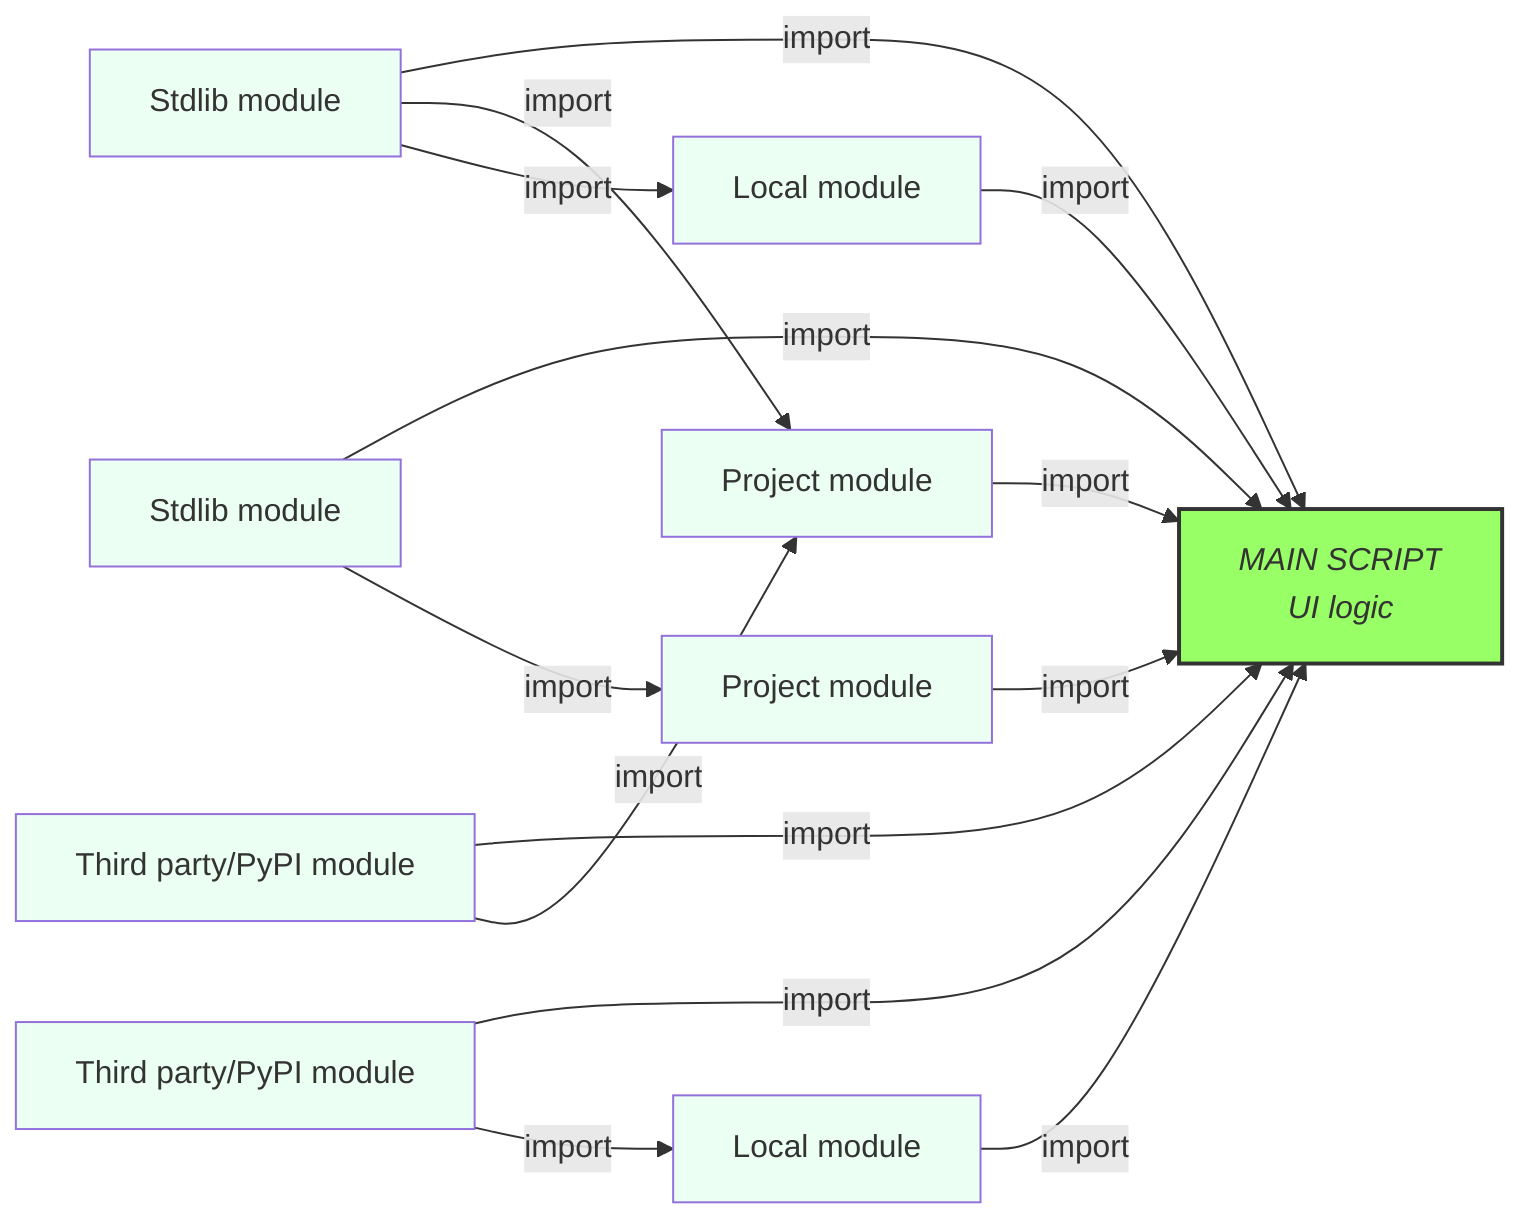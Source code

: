 flowchart LR
    MOD_PROJECT_1[Project module] -->|import|MAIN[MAIN SCRIPT\nUI logic]
    MOD_PROJECT_2[Project module] -->|import|MAIN
    MOD_STDLIB_1[Stdlib module] -->|import|MAIN
    MOD_STDLIB_2[Stdlib module] -->|import|MAIN
    MOD_STDLIB_1 -->|import|MOD_PROJECT_1
    MOD_STDLIB_2 -->|import|MOD_PROJECT_2
    MOD_LOCAL_1[Local module] -->|import|MAIN
    MOD_LOCAL_2[Local module] -->|import|MAIN
    MOD_STDLIB_1 -->|import|MOD_LOCAL_1
    MOD_THIRD_PARTY_1[Third party/PyPI module] -->|import|MAIN
    MOD_THIRD_PARTY_2[Third party/PyPI module] -->|import|MAIN
    MOD_THIRD_PARTY_1 -->|import|MOD_PROJECT_1
    MOD_THIRD_PARTY_2 -->|import|MOD_LOCAL_2

    classDef blue fill:#ebfff2
    classDef green fill:#9f6,stroke:#333,font-style:italic,stroke-width:2px
    class MAIN green
    class MOD_THIRD_PARTY_1,MOD_THIRD_PARTY_2,MOD_PROJECT_1,MOD_PROJECT_2 blue
    class MOD_LOCAL_1,MOD_LOCAL_2,MOD_STDLIB_1,MOD_STDLIB_2 blue